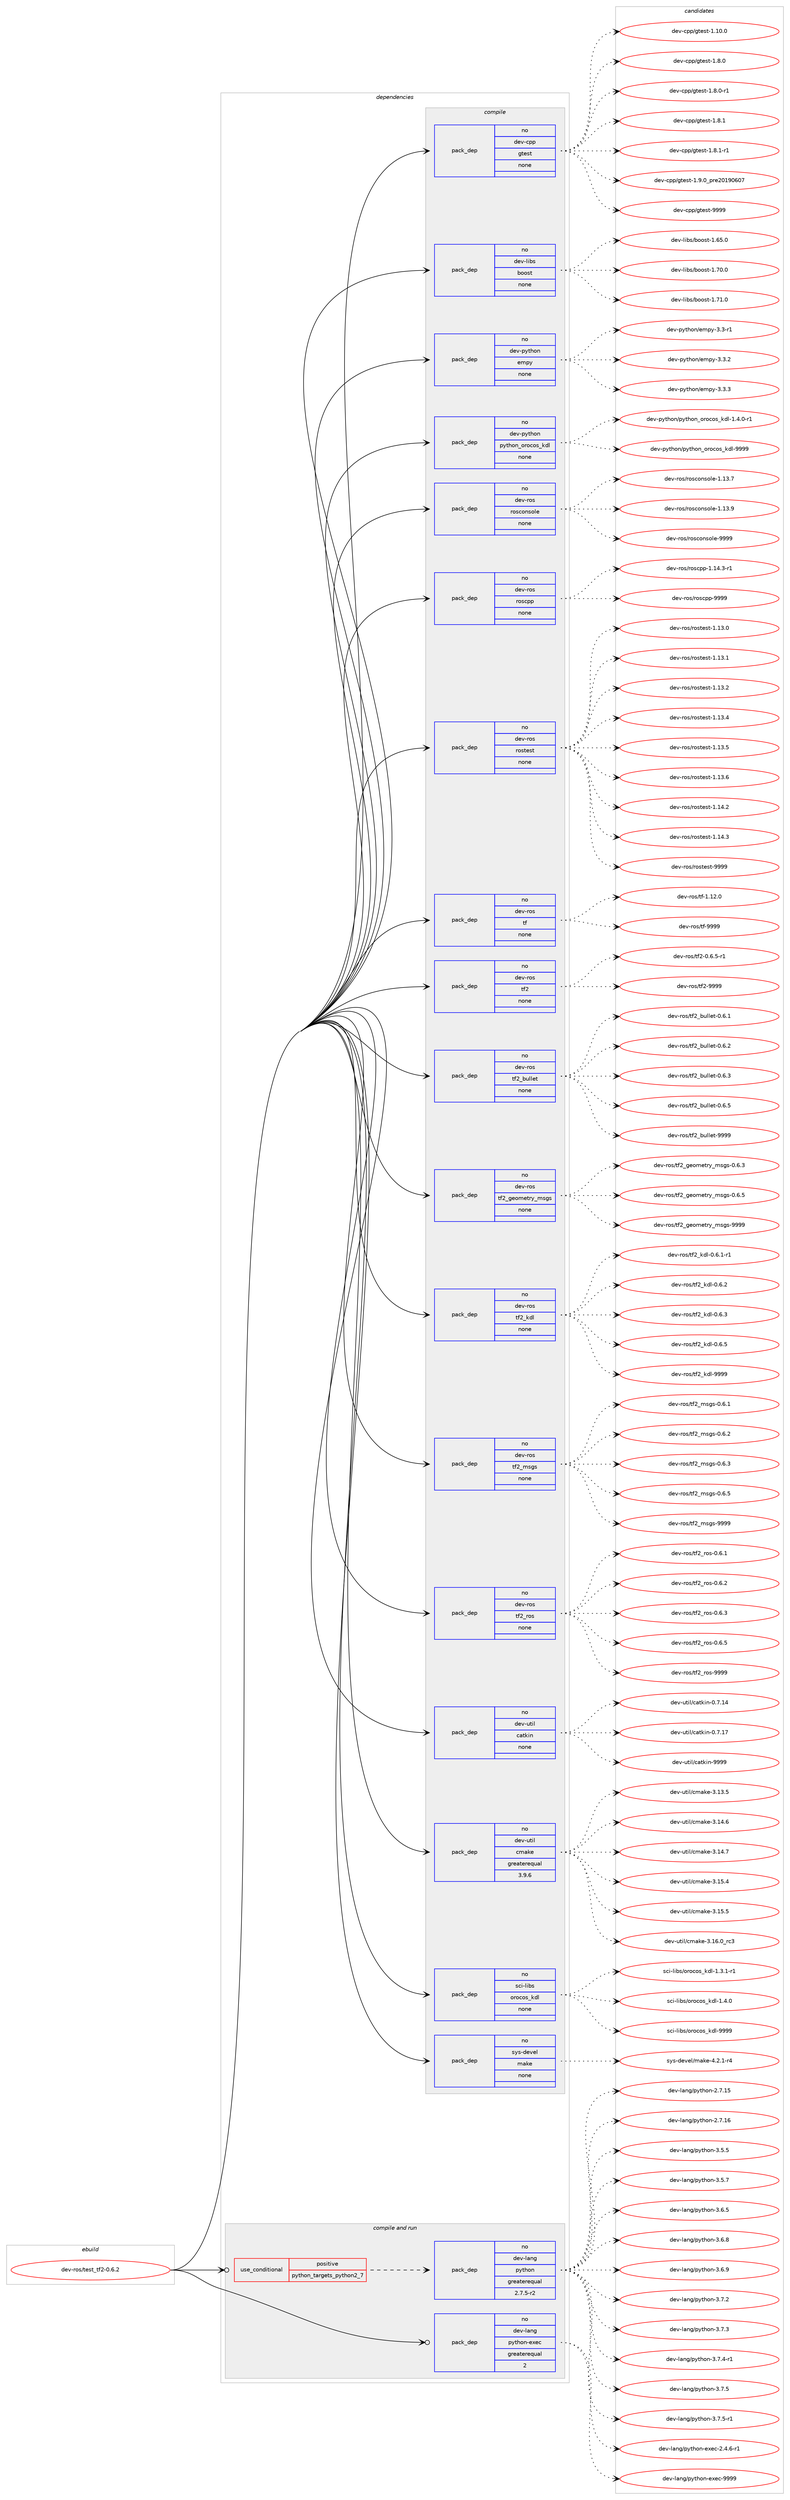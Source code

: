 digraph prolog {

# *************
# Graph options
# *************

newrank=true;
concentrate=true;
compound=true;
graph [rankdir=LR,fontname=Helvetica,fontsize=10,ranksep=1.5];#, ranksep=2.5, nodesep=0.2];
edge  [arrowhead=vee];
node  [fontname=Helvetica,fontsize=10];

# **********
# The ebuild
# **********

subgraph cluster_leftcol {
color=gray;
rank=same;
label=<<i>ebuild</i>>;
id [label="dev-ros/test_tf2-0.6.2", color=red, width=4, href="../dev-ros/test_tf2-0.6.2.svg"];
}

# ****************
# The dependencies
# ****************

subgraph cluster_midcol {
color=gray;
label=<<i>dependencies</i>>;
subgraph cluster_compile {
fillcolor="#eeeeee";
style=filled;
label=<<i>compile</i>>;
subgraph pack502553 {
dependency670630 [label=<<TABLE BORDER="0" CELLBORDER="1" CELLSPACING="0" CELLPADDING="4" WIDTH="220"><TR><TD ROWSPAN="6" CELLPADDING="30">pack_dep</TD></TR><TR><TD WIDTH="110">no</TD></TR><TR><TD>dev-cpp</TD></TR><TR><TD>gtest</TD></TR><TR><TD>none</TD></TR><TR><TD></TD></TR></TABLE>>, shape=none, color=blue];
}
id:e -> dependency670630:w [weight=20,style="solid",arrowhead="vee"];
subgraph pack502554 {
dependency670631 [label=<<TABLE BORDER="0" CELLBORDER="1" CELLSPACING="0" CELLPADDING="4" WIDTH="220"><TR><TD ROWSPAN="6" CELLPADDING="30">pack_dep</TD></TR><TR><TD WIDTH="110">no</TD></TR><TR><TD>dev-libs</TD></TR><TR><TD>boost</TD></TR><TR><TD>none</TD></TR><TR><TD></TD></TR></TABLE>>, shape=none, color=blue];
}
id:e -> dependency670631:w [weight=20,style="solid",arrowhead="vee"];
subgraph pack502555 {
dependency670632 [label=<<TABLE BORDER="0" CELLBORDER="1" CELLSPACING="0" CELLPADDING="4" WIDTH="220"><TR><TD ROWSPAN="6" CELLPADDING="30">pack_dep</TD></TR><TR><TD WIDTH="110">no</TD></TR><TR><TD>dev-python</TD></TR><TR><TD>empy</TD></TR><TR><TD>none</TD></TR><TR><TD></TD></TR></TABLE>>, shape=none, color=blue];
}
id:e -> dependency670632:w [weight=20,style="solid",arrowhead="vee"];
subgraph pack502556 {
dependency670633 [label=<<TABLE BORDER="0" CELLBORDER="1" CELLSPACING="0" CELLPADDING="4" WIDTH="220"><TR><TD ROWSPAN="6" CELLPADDING="30">pack_dep</TD></TR><TR><TD WIDTH="110">no</TD></TR><TR><TD>dev-python</TD></TR><TR><TD>python_orocos_kdl</TD></TR><TR><TD>none</TD></TR><TR><TD></TD></TR></TABLE>>, shape=none, color=blue];
}
id:e -> dependency670633:w [weight=20,style="solid",arrowhead="vee"];
subgraph pack502557 {
dependency670634 [label=<<TABLE BORDER="0" CELLBORDER="1" CELLSPACING="0" CELLPADDING="4" WIDTH="220"><TR><TD ROWSPAN="6" CELLPADDING="30">pack_dep</TD></TR><TR><TD WIDTH="110">no</TD></TR><TR><TD>dev-ros</TD></TR><TR><TD>rosconsole</TD></TR><TR><TD>none</TD></TR><TR><TD></TD></TR></TABLE>>, shape=none, color=blue];
}
id:e -> dependency670634:w [weight=20,style="solid",arrowhead="vee"];
subgraph pack502558 {
dependency670635 [label=<<TABLE BORDER="0" CELLBORDER="1" CELLSPACING="0" CELLPADDING="4" WIDTH="220"><TR><TD ROWSPAN="6" CELLPADDING="30">pack_dep</TD></TR><TR><TD WIDTH="110">no</TD></TR><TR><TD>dev-ros</TD></TR><TR><TD>roscpp</TD></TR><TR><TD>none</TD></TR><TR><TD></TD></TR></TABLE>>, shape=none, color=blue];
}
id:e -> dependency670635:w [weight=20,style="solid",arrowhead="vee"];
subgraph pack502559 {
dependency670636 [label=<<TABLE BORDER="0" CELLBORDER="1" CELLSPACING="0" CELLPADDING="4" WIDTH="220"><TR><TD ROWSPAN="6" CELLPADDING="30">pack_dep</TD></TR><TR><TD WIDTH="110">no</TD></TR><TR><TD>dev-ros</TD></TR><TR><TD>rostest</TD></TR><TR><TD>none</TD></TR><TR><TD></TD></TR></TABLE>>, shape=none, color=blue];
}
id:e -> dependency670636:w [weight=20,style="solid",arrowhead="vee"];
subgraph pack502560 {
dependency670637 [label=<<TABLE BORDER="0" CELLBORDER="1" CELLSPACING="0" CELLPADDING="4" WIDTH="220"><TR><TD ROWSPAN="6" CELLPADDING="30">pack_dep</TD></TR><TR><TD WIDTH="110">no</TD></TR><TR><TD>dev-ros</TD></TR><TR><TD>tf</TD></TR><TR><TD>none</TD></TR><TR><TD></TD></TR></TABLE>>, shape=none, color=blue];
}
id:e -> dependency670637:w [weight=20,style="solid",arrowhead="vee"];
subgraph pack502561 {
dependency670638 [label=<<TABLE BORDER="0" CELLBORDER="1" CELLSPACING="0" CELLPADDING="4" WIDTH="220"><TR><TD ROWSPAN="6" CELLPADDING="30">pack_dep</TD></TR><TR><TD WIDTH="110">no</TD></TR><TR><TD>dev-ros</TD></TR><TR><TD>tf2</TD></TR><TR><TD>none</TD></TR><TR><TD></TD></TR></TABLE>>, shape=none, color=blue];
}
id:e -> dependency670638:w [weight=20,style="solid",arrowhead="vee"];
subgraph pack502562 {
dependency670639 [label=<<TABLE BORDER="0" CELLBORDER="1" CELLSPACING="0" CELLPADDING="4" WIDTH="220"><TR><TD ROWSPAN="6" CELLPADDING="30">pack_dep</TD></TR><TR><TD WIDTH="110">no</TD></TR><TR><TD>dev-ros</TD></TR><TR><TD>tf2_bullet</TD></TR><TR><TD>none</TD></TR><TR><TD></TD></TR></TABLE>>, shape=none, color=blue];
}
id:e -> dependency670639:w [weight=20,style="solid",arrowhead="vee"];
subgraph pack502563 {
dependency670640 [label=<<TABLE BORDER="0" CELLBORDER="1" CELLSPACING="0" CELLPADDING="4" WIDTH="220"><TR><TD ROWSPAN="6" CELLPADDING="30">pack_dep</TD></TR><TR><TD WIDTH="110">no</TD></TR><TR><TD>dev-ros</TD></TR><TR><TD>tf2_geometry_msgs</TD></TR><TR><TD>none</TD></TR><TR><TD></TD></TR></TABLE>>, shape=none, color=blue];
}
id:e -> dependency670640:w [weight=20,style="solid",arrowhead="vee"];
subgraph pack502564 {
dependency670641 [label=<<TABLE BORDER="0" CELLBORDER="1" CELLSPACING="0" CELLPADDING="4" WIDTH="220"><TR><TD ROWSPAN="6" CELLPADDING="30">pack_dep</TD></TR><TR><TD WIDTH="110">no</TD></TR><TR><TD>dev-ros</TD></TR><TR><TD>tf2_kdl</TD></TR><TR><TD>none</TD></TR><TR><TD></TD></TR></TABLE>>, shape=none, color=blue];
}
id:e -> dependency670641:w [weight=20,style="solid",arrowhead="vee"];
subgraph pack502565 {
dependency670642 [label=<<TABLE BORDER="0" CELLBORDER="1" CELLSPACING="0" CELLPADDING="4" WIDTH="220"><TR><TD ROWSPAN="6" CELLPADDING="30">pack_dep</TD></TR><TR><TD WIDTH="110">no</TD></TR><TR><TD>dev-ros</TD></TR><TR><TD>tf2_msgs</TD></TR><TR><TD>none</TD></TR><TR><TD></TD></TR></TABLE>>, shape=none, color=blue];
}
id:e -> dependency670642:w [weight=20,style="solid",arrowhead="vee"];
subgraph pack502566 {
dependency670643 [label=<<TABLE BORDER="0" CELLBORDER="1" CELLSPACING="0" CELLPADDING="4" WIDTH="220"><TR><TD ROWSPAN="6" CELLPADDING="30">pack_dep</TD></TR><TR><TD WIDTH="110">no</TD></TR><TR><TD>dev-ros</TD></TR><TR><TD>tf2_ros</TD></TR><TR><TD>none</TD></TR><TR><TD></TD></TR></TABLE>>, shape=none, color=blue];
}
id:e -> dependency670643:w [weight=20,style="solid",arrowhead="vee"];
subgraph pack502567 {
dependency670644 [label=<<TABLE BORDER="0" CELLBORDER="1" CELLSPACING="0" CELLPADDING="4" WIDTH="220"><TR><TD ROWSPAN="6" CELLPADDING="30">pack_dep</TD></TR><TR><TD WIDTH="110">no</TD></TR><TR><TD>dev-util</TD></TR><TR><TD>catkin</TD></TR><TR><TD>none</TD></TR><TR><TD></TD></TR></TABLE>>, shape=none, color=blue];
}
id:e -> dependency670644:w [weight=20,style="solid",arrowhead="vee"];
subgraph pack502568 {
dependency670645 [label=<<TABLE BORDER="0" CELLBORDER="1" CELLSPACING="0" CELLPADDING="4" WIDTH="220"><TR><TD ROWSPAN="6" CELLPADDING="30">pack_dep</TD></TR><TR><TD WIDTH="110">no</TD></TR><TR><TD>dev-util</TD></TR><TR><TD>cmake</TD></TR><TR><TD>greaterequal</TD></TR><TR><TD>3.9.6</TD></TR></TABLE>>, shape=none, color=blue];
}
id:e -> dependency670645:w [weight=20,style="solid",arrowhead="vee"];
subgraph pack502569 {
dependency670646 [label=<<TABLE BORDER="0" CELLBORDER="1" CELLSPACING="0" CELLPADDING="4" WIDTH="220"><TR><TD ROWSPAN="6" CELLPADDING="30">pack_dep</TD></TR><TR><TD WIDTH="110">no</TD></TR><TR><TD>sci-libs</TD></TR><TR><TD>orocos_kdl</TD></TR><TR><TD>none</TD></TR><TR><TD></TD></TR></TABLE>>, shape=none, color=blue];
}
id:e -> dependency670646:w [weight=20,style="solid",arrowhead="vee"];
subgraph pack502570 {
dependency670647 [label=<<TABLE BORDER="0" CELLBORDER="1" CELLSPACING="0" CELLPADDING="4" WIDTH="220"><TR><TD ROWSPAN="6" CELLPADDING="30">pack_dep</TD></TR><TR><TD WIDTH="110">no</TD></TR><TR><TD>sys-devel</TD></TR><TR><TD>make</TD></TR><TR><TD>none</TD></TR><TR><TD></TD></TR></TABLE>>, shape=none, color=blue];
}
id:e -> dependency670647:w [weight=20,style="solid",arrowhead="vee"];
}
subgraph cluster_compileandrun {
fillcolor="#eeeeee";
style=filled;
label=<<i>compile and run</i>>;
subgraph cond156171 {
dependency670648 [label=<<TABLE BORDER="0" CELLBORDER="1" CELLSPACING="0" CELLPADDING="4"><TR><TD ROWSPAN="3" CELLPADDING="10">use_conditional</TD></TR><TR><TD>positive</TD></TR><TR><TD>python_targets_python2_7</TD></TR></TABLE>>, shape=none, color=red];
subgraph pack502571 {
dependency670649 [label=<<TABLE BORDER="0" CELLBORDER="1" CELLSPACING="0" CELLPADDING="4" WIDTH="220"><TR><TD ROWSPAN="6" CELLPADDING="30">pack_dep</TD></TR><TR><TD WIDTH="110">no</TD></TR><TR><TD>dev-lang</TD></TR><TR><TD>python</TD></TR><TR><TD>greaterequal</TD></TR><TR><TD>2.7.5-r2</TD></TR></TABLE>>, shape=none, color=blue];
}
dependency670648:e -> dependency670649:w [weight=20,style="dashed",arrowhead="vee"];
}
id:e -> dependency670648:w [weight=20,style="solid",arrowhead="odotvee"];
subgraph pack502572 {
dependency670650 [label=<<TABLE BORDER="0" CELLBORDER="1" CELLSPACING="0" CELLPADDING="4" WIDTH="220"><TR><TD ROWSPAN="6" CELLPADDING="30">pack_dep</TD></TR><TR><TD WIDTH="110">no</TD></TR><TR><TD>dev-lang</TD></TR><TR><TD>python-exec</TD></TR><TR><TD>greaterequal</TD></TR><TR><TD>2</TD></TR></TABLE>>, shape=none, color=blue];
}
id:e -> dependency670650:w [weight=20,style="solid",arrowhead="odotvee"];
}
subgraph cluster_run {
fillcolor="#eeeeee";
style=filled;
label=<<i>run</i>>;
}
}

# **************
# The candidates
# **************

subgraph cluster_choices {
rank=same;
color=gray;
label=<<i>candidates</i>>;

subgraph choice502553 {
color=black;
nodesep=1;
choice10010111845991121124710311610111511645494649484648 [label="dev-cpp/gtest-1.10.0", color=red, width=4,href="../dev-cpp/gtest-1.10.0.svg"];
choice100101118459911211247103116101115116454946564648 [label="dev-cpp/gtest-1.8.0", color=red, width=4,href="../dev-cpp/gtest-1.8.0.svg"];
choice1001011184599112112471031161011151164549465646484511449 [label="dev-cpp/gtest-1.8.0-r1", color=red, width=4,href="../dev-cpp/gtest-1.8.0-r1.svg"];
choice100101118459911211247103116101115116454946564649 [label="dev-cpp/gtest-1.8.1", color=red, width=4,href="../dev-cpp/gtest-1.8.1.svg"];
choice1001011184599112112471031161011151164549465646494511449 [label="dev-cpp/gtest-1.8.1-r1", color=red, width=4,href="../dev-cpp/gtest-1.8.1-r1.svg"];
choice100101118459911211247103116101115116454946574648951121141015048495748544855 [label="dev-cpp/gtest-1.9.0_pre20190607", color=red, width=4,href="../dev-cpp/gtest-1.9.0_pre20190607.svg"];
choice1001011184599112112471031161011151164557575757 [label="dev-cpp/gtest-9999", color=red, width=4,href="../dev-cpp/gtest-9999.svg"];
dependency670630:e -> choice10010111845991121124710311610111511645494649484648:w [style=dotted,weight="100"];
dependency670630:e -> choice100101118459911211247103116101115116454946564648:w [style=dotted,weight="100"];
dependency670630:e -> choice1001011184599112112471031161011151164549465646484511449:w [style=dotted,weight="100"];
dependency670630:e -> choice100101118459911211247103116101115116454946564649:w [style=dotted,weight="100"];
dependency670630:e -> choice1001011184599112112471031161011151164549465646494511449:w [style=dotted,weight="100"];
dependency670630:e -> choice100101118459911211247103116101115116454946574648951121141015048495748544855:w [style=dotted,weight="100"];
dependency670630:e -> choice1001011184599112112471031161011151164557575757:w [style=dotted,weight="100"];
}
subgraph choice502554 {
color=black;
nodesep=1;
choice1001011184510810598115479811111111511645494654534648 [label="dev-libs/boost-1.65.0", color=red, width=4,href="../dev-libs/boost-1.65.0.svg"];
choice1001011184510810598115479811111111511645494655484648 [label="dev-libs/boost-1.70.0", color=red, width=4,href="../dev-libs/boost-1.70.0.svg"];
choice1001011184510810598115479811111111511645494655494648 [label="dev-libs/boost-1.71.0", color=red, width=4,href="../dev-libs/boost-1.71.0.svg"];
dependency670631:e -> choice1001011184510810598115479811111111511645494654534648:w [style=dotted,weight="100"];
dependency670631:e -> choice1001011184510810598115479811111111511645494655484648:w [style=dotted,weight="100"];
dependency670631:e -> choice1001011184510810598115479811111111511645494655494648:w [style=dotted,weight="100"];
}
subgraph choice502555 {
color=black;
nodesep=1;
choice1001011184511212111610411111047101109112121455146514511449 [label="dev-python/empy-3.3-r1", color=red, width=4,href="../dev-python/empy-3.3-r1.svg"];
choice1001011184511212111610411111047101109112121455146514650 [label="dev-python/empy-3.3.2", color=red, width=4,href="../dev-python/empy-3.3.2.svg"];
choice1001011184511212111610411111047101109112121455146514651 [label="dev-python/empy-3.3.3", color=red, width=4,href="../dev-python/empy-3.3.3.svg"];
dependency670632:e -> choice1001011184511212111610411111047101109112121455146514511449:w [style=dotted,weight="100"];
dependency670632:e -> choice1001011184511212111610411111047101109112121455146514650:w [style=dotted,weight="100"];
dependency670632:e -> choice1001011184511212111610411111047101109112121455146514651:w [style=dotted,weight="100"];
}
subgraph choice502556 {
color=black;
nodesep=1;
choice10010111845112121116104111110471121211161041111109511111411199111115951071001084549465246484511449 [label="dev-python/python_orocos_kdl-1.4.0-r1", color=red, width=4,href="../dev-python/python_orocos_kdl-1.4.0-r1.svg"];
choice10010111845112121116104111110471121211161041111109511111411199111115951071001084557575757 [label="dev-python/python_orocos_kdl-9999", color=red, width=4,href="../dev-python/python_orocos_kdl-9999.svg"];
dependency670633:e -> choice10010111845112121116104111110471121211161041111109511111411199111115951071001084549465246484511449:w [style=dotted,weight="100"];
dependency670633:e -> choice10010111845112121116104111110471121211161041111109511111411199111115951071001084557575757:w [style=dotted,weight="100"];
}
subgraph choice502557 {
color=black;
nodesep=1;
choice10010111845114111115471141111159911111011511110810145494649514655 [label="dev-ros/rosconsole-1.13.7", color=red, width=4,href="../dev-ros/rosconsole-1.13.7.svg"];
choice10010111845114111115471141111159911111011511110810145494649514657 [label="dev-ros/rosconsole-1.13.9", color=red, width=4,href="../dev-ros/rosconsole-1.13.9.svg"];
choice1001011184511411111547114111115991111101151111081014557575757 [label="dev-ros/rosconsole-9999", color=red, width=4,href="../dev-ros/rosconsole-9999.svg"];
dependency670634:e -> choice10010111845114111115471141111159911111011511110810145494649514655:w [style=dotted,weight="100"];
dependency670634:e -> choice10010111845114111115471141111159911111011511110810145494649514657:w [style=dotted,weight="100"];
dependency670634:e -> choice1001011184511411111547114111115991111101151111081014557575757:w [style=dotted,weight="100"];
}
subgraph choice502558 {
color=black;
nodesep=1;
choice100101118451141111154711411111599112112454946495246514511449 [label="dev-ros/roscpp-1.14.3-r1", color=red, width=4,href="../dev-ros/roscpp-1.14.3-r1.svg"];
choice1001011184511411111547114111115991121124557575757 [label="dev-ros/roscpp-9999", color=red, width=4,href="../dev-ros/roscpp-9999.svg"];
dependency670635:e -> choice100101118451141111154711411111599112112454946495246514511449:w [style=dotted,weight="100"];
dependency670635:e -> choice1001011184511411111547114111115991121124557575757:w [style=dotted,weight="100"];
}
subgraph choice502559 {
color=black;
nodesep=1;
choice100101118451141111154711411111511610111511645494649514648 [label="dev-ros/rostest-1.13.0", color=red, width=4,href="../dev-ros/rostest-1.13.0.svg"];
choice100101118451141111154711411111511610111511645494649514649 [label="dev-ros/rostest-1.13.1", color=red, width=4,href="../dev-ros/rostest-1.13.1.svg"];
choice100101118451141111154711411111511610111511645494649514650 [label="dev-ros/rostest-1.13.2", color=red, width=4,href="../dev-ros/rostest-1.13.2.svg"];
choice100101118451141111154711411111511610111511645494649514652 [label="dev-ros/rostest-1.13.4", color=red, width=4,href="../dev-ros/rostest-1.13.4.svg"];
choice100101118451141111154711411111511610111511645494649514653 [label="dev-ros/rostest-1.13.5", color=red, width=4,href="../dev-ros/rostest-1.13.5.svg"];
choice100101118451141111154711411111511610111511645494649514654 [label="dev-ros/rostest-1.13.6", color=red, width=4,href="../dev-ros/rostest-1.13.6.svg"];
choice100101118451141111154711411111511610111511645494649524650 [label="dev-ros/rostest-1.14.2", color=red, width=4,href="../dev-ros/rostest-1.14.2.svg"];
choice100101118451141111154711411111511610111511645494649524651 [label="dev-ros/rostest-1.14.3", color=red, width=4,href="../dev-ros/rostest-1.14.3.svg"];
choice10010111845114111115471141111151161011151164557575757 [label="dev-ros/rostest-9999", color=red, width=4,href="../dev-ros/rostest-9999.svg"];
dependency670636:e -> choice100101118451141111154711411111511610111511645494649514648:w [style=dotted,weight="100"];
dependency670636:e -> choice100101118451141111154711411111511610111511645494649514649:w [style=dotted,weight="100"];
dependency670636:e -> choice100101118451141111154711411111511610111511645494649514650:w [style=dotted,weight="100"];
dependency670636:e -> choice100101118451141111154711411111511610111511645494649514652:w [style=dotted,weight="100"];
dependency670636:e -> choice100101118451141111154711411111511610111511645494649514653:w [style=dotted,weight="100"];
dependency670636:e -> choice100101118451141111154711411111511610111511645494649514654:w [style=dotted,weight="100"];
dependency670636:e -> choice100101118451141111154711411111511610111511645494649524650:w [style=dotted,weight="100"];
dependency670636:e -> choice100101118451141111154711411111511610111511645494649524651:w [style=dotted,weight="100"];
dependency670636:e -> choice10010111845114111115471141111151161011151164557575757:w [style=dotted,weight="100"];
}
subgraph choice502560 {
color=black;
nodesep=1;
choice100101118451141111154711610245494649504648 [label="dev-ros/tf-1.12.0", color=red, width=4,href="../dev-ros/tf-1.12.0.svg"];
choice10010111845114111115471161024557575757 [label="dev-ros/tf-9999", color=red, width=4,href="../dev-ros/tf-9999.svg"];
dependency670637:e -> choice100101118451141111154711610245494649504648:w [style=dotted,weight="100"];
dependency670637:e -> choice10010111845114111115471161024557575757:w [style=dotted,weight="100"];
}
subgraph choice502561 {
color=black;
nodesep=1;
choice1001011184511411111547116102504548465446534511449 [label="dev-ros/tf2-0.6.5-r1", color=red, width=4,href="../dev-ros/tf2-0.6.5-r1.svg"];
choice1001011184511411111547116102504557575757 [label="dev-ros/tf2-9999", color=red, width=4,href="../dev-ros/tf2-9999.svg"];
dependency670638:e -> choice1001011184511411111547116102504548465446534511449:w [style=dotted,weight="100"];
dependency670638:e -> choice1001011184511411111547116102504557575757:w [style=dotted,weight="100"];
}
subgraph choice502562 {
color=black;
nodesep=1;
choice1001011184511411111547116102509598117108108101116454846544649 [label="dev-ros/tf2_bullet-0.6.1", color=red, width=4,href="../dev-ros/tf2_bullet-0.6.1.svg"];
choice1001011184511411111547116102509598117108108101116454846544650 [label="dev-ros/tf2_bullet-0.6.2", color=red, width=4,href="../dev-ros/tf2_bullet-0.6.2.svg"];
choice1001011184511411111547116102509598117108108101116454846544651 [label="dev-ros/tf2_bullet-0.6.3", color=red, width=4,href="../dev-ros/tf2_bullet-0.6.3.svg"];
choice1001011184511411111547116102509598117108108101116454846544653 [label="dev-ros/tf2_bullet-0.6.5", color=red, width=4,href="../dev-ros/tf2_bullet-0.6.5.svg"];
choice10010111845114111115471161025095981171081081011164557575757 [label="dev-ros/tf2_bullet-9999", color=red, width=4,href="../dev-ros/tf2_bullet-9999.svg"];
dependency670639:e -> choice1001011184511411111547116102509598117108108101116454846544649:w [style=dotted,weight="100"];
dependency670639:e -> choice1001011184511411111547116102509598117108108101116454846544650:w [style=dotted,weight="100"];
dependency670639:e -> choice1001011184511411111547116102509598117108108101116454846544651:w [style=dotted,weight="100"];
dependency670639:e -> choice1001011184511411111547116102509598117108108101116454846544653:w [style=dotted,weight="100"];
dependency670639:e -> choice10010111845114111115471161025095981171081081011164557575757:w [style=dotted,weight="100"];
}
subgraph choice502563 {
color=black;
nodesep=1;
choice1001011184511411111547116102509510310111110910111611412195109115103115454846544651 [label="dev-ros/tf2_geometry_msgs-0.6.3", color=red, width=4,href="../dev-ros/tf2_geometry_msgs-0.6.3.svg"];
choice1001011184511411111547116102509510310111110910111611412195109115103115454846544653 [label="dev-ros/tf2_geometry_msgs-0.6.5", color=red, width=4,href="../dev-ros/tf2_geometry_msgs-0.6.5.svg"];
choice10010111845114111115471161025095103101111109101116114121951091151031154557575757 [label="dev-ros/tf2_geometry_msgs-9999", color=red, width=4,href="../dev-ros/tf2_geometry_msgs-9999.svg"];
dependency670640:e -> choice1001011184511411111547116102509510310111110910111611412195109115103115454846544651:w [style=dotted,weight="100"];
dependency670640:e -> choice1001011184511411111547116102509510310111110910111611412195109115103115454846544653:w [style=dotted,weight="100"];
dependency670640:e -> choice10010111845114111115471161025095103101111109101116114121951091151031154557575757:w [style=dotted,weight="100"];
}
subgraph choice502564 {
color=black;
nodesep=1;
choice100101118451141111154711610250951071001084548465446494511449 [label="dev-ros/tf2_kdl-0.6.1-r1", color=red, width=4,href="../dev-ros/tf2_kdl-0.6.1-r1.svg"];
choice10010111845114111115471161025095107100108454846544650 [label="dev-ros/tf2_kdl-0.6.2", color=red, width=4,href="../dev-ros/tf2_kdl-0.6.2.svg"];
choice10010111845114111115471161025095107100108454846544651 [label="dev-ros/tf2_kdl-0.6.3", color=red, width=4,href="../dev-ros/tf2_kdl-0.6.3.svg"];
choice10010111845114111115471161025095107100108454846544653 [label="dev-ros/tf2_kdl-0.6.5", color=red, width=4,href="../dev-ros/tf2_kdl-0.6.5.svg"];
choice100101118451141111154711610250951071001084557575757 [label="dev-ros/tf2_kdl-9999", color=red, width=4,href="../dev-ros/tf2_kdl-9999.svg"];
dependency670641:e -> choice100101118451141111154711610250951071001084548465446494511449:w [style=dotted,weight="100"];
dependency670641:e -> choice10010111845114111115471161025095107100108454846544650:w [style=dotted,weight="100"];
dependency670641:e -> choice10010111845114111115471161025095107100108454846544651:w [style=dotted,weight="100"];
dependency670641:e -> choice10010111845114111115471161025095107100108454846544653:w [style=dotted,weight="100"];
dependency670641:e -> choice100101118451141111154711610250951071001084557575757:w [style=dotted,weight="100"];
}
subgraph choice502565 {
color=black;
nodesep=1;
choice10010111845114111115471161025095109115103115454846544649 [label="dev-ros/tf2_msgs-0.6.1", color=red, width=4,href="../dev-ros/tf2_msgs-0.6.1.svg"];
choice10010111845114111115471161025095109115103115454846544650 [label="dev-ros/tf2_msgs-0.6.2", color=red, width=4,href="../dev-ros/tf2_msgs-0.6.2.svg"];
choice10010111845114111115471161025095109115103115454846544651 [label="dev-ros/tf2_msgs-0.6.3", color=red, width=4,href="../dev-ros/tf2_msgs-0.6.3.svg"];
choice10010111845114111115471161025095109115103115454846544653 [label="dev-ros/tf2_msgs-0.6.5", color=red, width=4,href="../dev-ros/tf2_msgs-0.6.5.svg"];
choice100101118451141111154711610250951091151031154557575757 [label="dev-ros/tf2_msgs-9999", color=red, width=4,href="../dev-ros/tf2_msgs-9999.svg"];
dependency670642:e -> choice10010111845114111115471161025095109115103115454846544649:w [style=dotted,weight="100"];
dependency670642:e -> choice10010111845114111115471161025095109115103115454846544650:w [style=dotted,weight="100"];
dependency670642:e -> choice10010111845114111115471161025095109115103115454846544651:w [style=dotted,weight="100"];
dependency670642:e -> choice10010111845114111115471161025095109115103115454846544653:w [style=dotted,weight="100"];
dependency670642:e -> choice100101118451141111154711610250951091151031154557575757:w [style=dotted,weight="100"];
}
subgraph choice502566 {
color=black;
nodesep=1;
choice10010111845114111115471161025095114111115454846544649 [label="dev-ros/tf2_ros-0.6.1", color=red, width=4,href="../dev-ros/tf2_ros-0.6.1.svg"];
choice10010111845114111115471161025095114111115454846544650 [label="dev-ros/tf2_ros-0.6.2", color=red, width=4,href="../dev-ros/tf2_ros-0.6.2.svg"];
choice10010111845114111115471161025095114111115454846544651 [label="dev-ros/tf2_ros-0.6.3", color=red, width=4,href="../dev-ros/tf2_ros-0.6.3.svg"];
choice10010111845114111115471161025095114111115454846544653 [label="dev-ros/tf2_ros-0.6.5", color=red, width=4,href="../dev-ros/tf2_ros-0.6.5.svg"];
choice100101118451141111154711610250951141111154557575757 [label="dev-ros/tf2_ros-9999", color=red, width=4,href="../dev-ros/tf2_ros-9999.svg"];
dependency670643:e -> choice10010111845114111115471161025095114111115454846544649:w [style=dotted,weight="100"];
dependency670643:e -> choice10010111845114111115471161025095114111115454846544650:w [style=dotted,weight="100"];
dependency670643:e -> choice10010111845114111115471161025095114111115454846544651:w [style=dotted,weight="100"];
dependency670643:e -> choice10010111845114111115471161025095114111115454846544653:w [style=dotted,weight="100"];
dependency670643:e -> choice100101118451141111154711610250951141111154557575757:w [style=dotted,weight="100"];
}
subgraph choice502567 {
color=black;
nodesep=1;
choice1001011184511711610510847999711610710511045484655464952 [label="dev-util/catkin-0.7.14", color=red, width=4,href="../dev-util/catkin-0.7.14.svg"];
choice1001011184511711610510847999711610710511045484655464955 [label="dev-util/catkin-0.7.17", color=red, width=4,href="../dev-util/catkin-0.7.17.svg"];
choice100101118451171161051084799971161071051104557575757 [label="dev-util/catkin-9999", color=red, width=4,href="../dev-util/catkin-9999.svg"];
dependency670644:e -> choice1001011184511711610510847999711610710511045484655464952:w [style=dotted,weight="100"];
dependency670644:e -> choice1001011184511711610510847999711610710511045484655464955:w [style=dotted,weight="100"];
dependency670644:e -> choice100101118451171161051084799971161071051104557575757:w [style=dotted,weight="100"];
}
subgraph choice502568 {
color=black;
nodesep=1;
choice1001011184511711610510847991099710710145514649514653 [label="dev-util/cmake-3.13.5", color=red, width=4,href="../dev-util/cmake-3.13.5.svg"];
choice1001011184511711610510847991099710710145514649524654 [label="dev-util/cmake-3.14.6", color=red, width=4,href="../dev-util/cmake-3.14.6.svg"];
choice1001011184511711610510847991099710710145514649524655 [label="dev-util/cmake-3.14.7", color=red, width=4,href="../dev-util/cmake-3.14.7.svg"];
choice1001011184511711610510847991099710710145514649534652 [label="dev-util/cmake-3.15.4", color=red, width=4,href="../dev-util/cmake-3.15.4.svg"];
choice1001011184511711610510847991099710710145514649534653 [label="dev-util/cmake-3.15.5", color=red, width=4,href="../dev-util/cmake-3.15.5.svg"];
choice1001011184511711610510847991099710710145514649544648951149951 [label="dev-util/cmake-3.16.0_rc3", color=red, width=4,href="../dev-util/cmake-3.16.0_rc3.svg"];
dependency670645:e -> choice1001011184511711610510847991099710710145514649514653:w [style=dotted,weight="100"];
dependency670645:e -> choice1001011184511711610510847991099710710145514649524654:w [style=dotted,weight="100"];
dependency670645:e -> choice1001011184511711610510847991099710710145514649524655:w [style=dotted,weight="100"];
dependency670645:e -> choice1001011184511711610510847991099710710145514649534652:w [style=dotted,weight="100"];
dependency670645:e -> choice1001011184511711610510847991099710710145514649534653:w [style=dotted,weight="100"];
dependency670645:e -> choice1001011184511711610510847991099710710145514649544648951149951:w [style=dotted,weight="100"];
}
subgraph choice502569 {
color=black;
nodesep=1;
choice1159910545108105981154711111411199111115951071001084549465146494511449 [label="sci-libs/orocos_kdl-1.3.1-r1", color=red, width=4,href="../sci-libs/orocos_kdl-1.3.1-r1.svg"];
choice115991054510810598115471111141119911111595107100108454946524648 [label="sci-libs/orocos_kdl-1.4.0", color=red, width=4,href="../sci-libs/orocos_kdl-1.4.0.svg"];
choice1159910545108105981154711111411199111115951071001084557575757 [label="sci-libs/orocos_kdl-9999", color=red, width=4,href="../sci-libs/orocos_kdl-9999.svg"];
dependency670646:e -> choice1159910545108105981154711111411199111115951071001084549465146494511449:w [style=dotted,weight="100"];
dependency670646:e -> choice115991054510810598115471111141119911111595107100108454946524648:w [style=dotted,weight="100"];
dependency670646:e -> choice1159910545108105981154711111411199111115951071001084557575757:w [style=dotted,weight="100"];
}
subgraph choice502570 {
color=black;
nodesep=1;
choice1151211154510010111810110847109971071014552465046494511452 [label="sys-devel/make-4.2.1-r4", color=red, width=4,href="../sys-devel/make-4.2.1-r4.svg"];
dependency670647:e -> choice1151211154510010111810110847109971071014552465046494511452:w [style=dotted,weight="100"];
}
subgraph choice502571 {
color=black;
nodesep=1;
choice10010111845108971101034711212111610411111045504655464953 [label="dev-lang/python-2.7.15", color=red, width=4,href="../dev-lang/python-2.7.15.svg"];
choice10010111845108971101034711212111610411111045504655464954 [label="dev-lang/python-2.7.16", color=red, width=4,href="../dev-lang/python-2.7.16.svg"];
choice100101118451089711010347112121116104111110455146534653 [label="dev-lang/python-3.5.5", color=red, width=4,href="../dev-lang/python-3.5.5.svg"];
choice100101118451089711010347112121116104111110455146534655 [label="dev-lang/python-3.5.7", color=red, width=4,href="../dev-lang/python-3.5.7.svg"];
choice100101118451089711010347112121116104111110455146544653 [label="dev-lang/python-3.6.5", color=red, width=4,href="../dev-lang/python-3.6.5.svg"];
choice100101118451089711010347112121116104111110455146544656 [label="dev-lang/python-3.6.8", color=red, width=4,href="../dev-lang/python-3.6.8.svg"];
choice100101118451089711010347112121116104111110455146544657 [label="dev-lang/python-3.6.9", color=red, width=4,href="../dev-lang/python-3.6.9.svg"];
choice100101118451089711010347112121116104111110455146554650 [label="dev-lang/python-3.7.2", color=red, width=4,href="../dev-lang/python-3.7.2.svg"];
choice100101118451089711010347112121116104111110455146554651 [label="dev-lang/python-3.7.3", color=red, width=4,href="../dev-lang/python-3.7.3.svg"];
choice1001011184510897110103471121211161041111104551465546524511449 [label="dev-lang/python-3.7.4-r1", color=red, width=4,href="../dev-lang/python-3.7.4-r1.svg"];
choice100101118451089711010347112121116104111110455146554653 [label="dev-lang/python-3.7.5", color=red, width=4,href="../dev-lang/python-3.7.5.svg"];
choice1001011184510897110103471121211161041111104551465546534511449 [label="dev-lang/python-3.7.5-r1", color=red, width=4,href="../dev-lang/python-3.7.5-r1.svg"];
dependency670649:e -> choice10010111845108971101034711212111610411111045504655464953:w [style=dotted,weight="100"];
dependency670649:e -> choice10010111845108971101034711212111610411111045504655464954:w [style=dotted,weight="100"];
dependency670649:e -> choice100101118451089711010347112121116104111110455146534653:w [style=dotted,weight="100"];
dependency670649:e -> choice100101118451089711010347112121116104111110455146534655:w [style=dotted,weight="100"];
dependency670649:e -> choice100101118451089711010347112121116104111110455146544653:w [style=dotted,weight="100"];
dependency670649:e -> choice100101118451089711010347112121116104111110455146544656:w [style=dotted,weight="100"];
dependency670649:e -> choice100101118451089711010347112121116104111110455146544657:w [style=dotted,weight="100"];
dependency670649:e -> choice100101118451089711010347112121116104111110455146554650:w [style=dotted,weight="100"];
dependency670649:e -> choice100101118451089711010347112121116104111110455146554651:w [style=dotted,weight="100"];
dependency670649:e -> choice1001011184510897110103471121211161041111104551465546524511449:w [style=dotted,weight="100"];
dependency670649:e -> choice100101118451089711010347112121116104111110455146554653:w [style=dotted,weight="100"];
dependency670649:e -> choice1001011184510897110103471121211161041111104551465546534511449:w [style=dotted,weight="100"];
}
subgraph choice502572 {
color=black;
nodesep=1;
choice10010111845108971101034711212111610411111045101120101994550465246544511449 [label="dev-lang/python-exec-2.4.6-r1", color=red, width=4,href="../dev-lang/python-exec-2.4.6-r1.svg"];
choice10010111845108971101034711212111610411111045101120101994557575757 [label="dev-lang/python-exec-9999", color=red, width=4,href="../dev-lang/python-exec-9999.svg"];
dependency670650:e -> choice10010111845108971101034711212111610411111045101120101994550465246544511449:w [style=dotted,weight="100"];
dependency670650:e -> choice10010111845108971101034711212111610411111045101120101994557575757:w [style=dotted,weight="100"];
}
}

}
